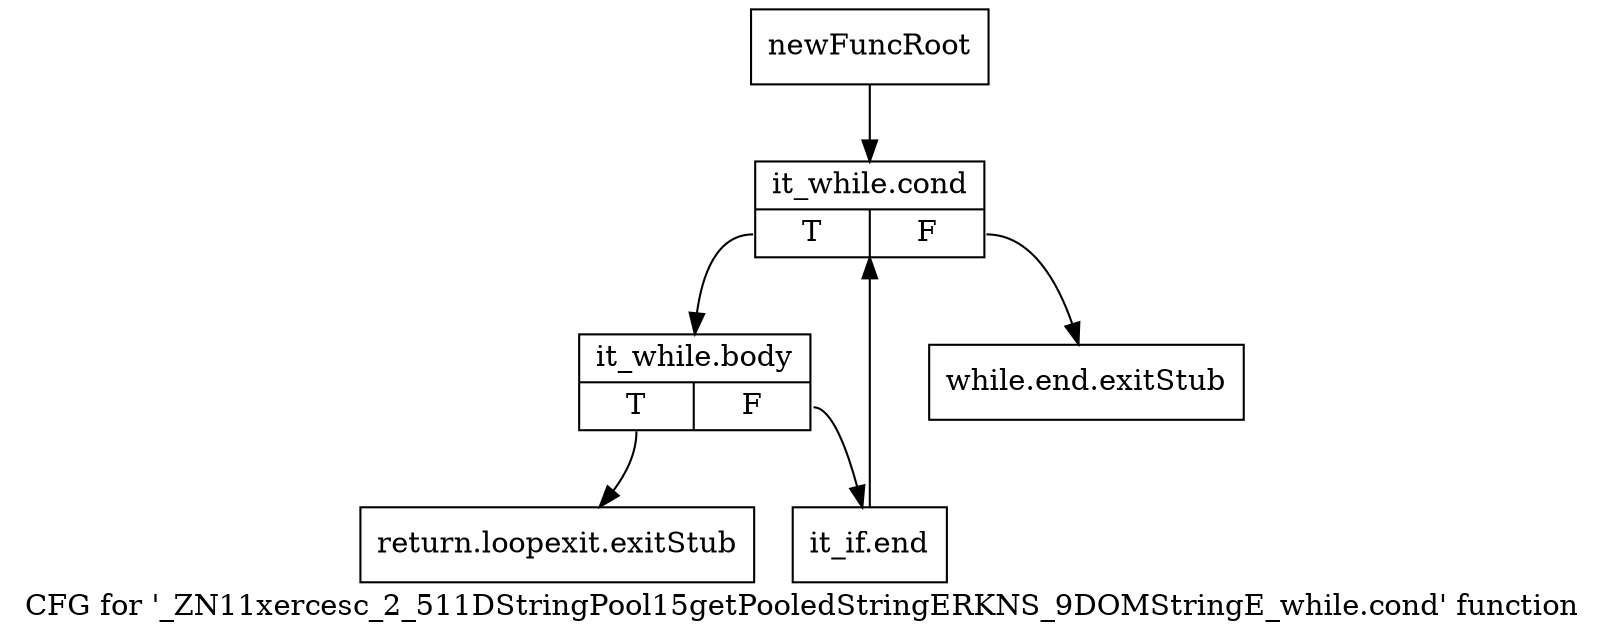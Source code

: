 digraph "CFG for '_ZN11xercesc_2_511DStringPool15getPooledStringERKNS_9DOMStringE_while.cond' function" {
	label="CFG for '_ZN11xercesc_2_511DStringPool15getPooledStringERKNS_9DOMStringE_while.cond' function";

	Node0x982ebd0 [shape=record,label="{newFuncRoot}"];
	Node0x982ebd0 -> Node0x982ecc0;
	Node0x982ec20 [shape=record,label="{while.end.exitStub}"];
	Node0x982ec70 [shape=record,label="{return.loopexit.exitStub}"];
	Node0x982ecc0 [shape=record,label="{it_while.cond|{<s0>T|<s1>F}}"];
	Node0x982ecc0:s0 -> Node0x982ed10;
	Node0x982ecc0:s1 -> Node0x982ec20;
	Node0x982ed10 [shape=record,label="{it_while.body|{<s0>T|<s1>F}}"];
	Node0x982ed10:s0 -> Node0x982ec70;
	Node0x982ed10:s1 -> Node0x982ed60;
	Node0x982ed60 [shape=record,label="{it_if.end}"];
	Node0x982ed60 -> Node0x982ecc0;
}
